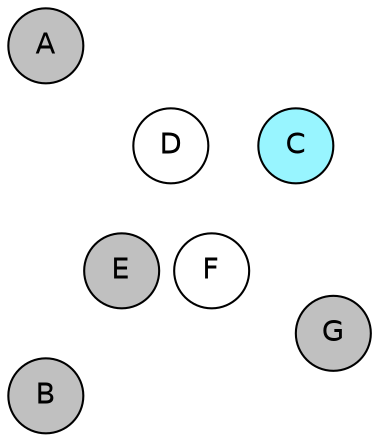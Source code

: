 
graph {

layout = circo;
mindist = .1

node [shape = circle, fontname = Helvetica, margin = 0, style = filled]
edge [style=invis]

subgraph 1 {
	E -- F -- F# -- G -- G# -- A -- A# -- B -- C -- C# -- D -- D# -- E
}

C [fillcolor = cadetblue1];
C# [fillcolor = gray];
D [fillcolor = white];
D# [fillcolor = white];
E [fillcolor = gray];
F [fillcolor = white];
F# [fillcolor = gray];
G [fillcolor = gray];
G# [fillcolor = white];
A [fillcolor = gray];
A# [fillcolor = white];
B [fillcolor = gray];
}
